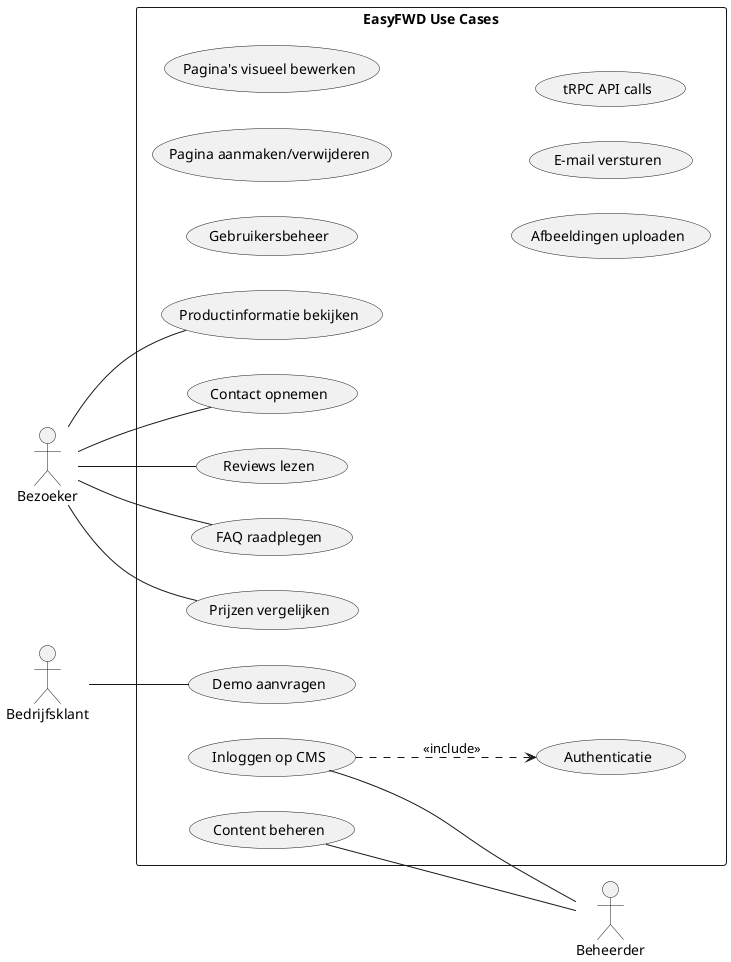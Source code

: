 @startuml use_case_diagram
left to right direction
skinparam packageStyle rectangle

' Actoren links
actor Bezoeker
actor Bedrijfsklant

' Systeem met use cases
rectangle "EasyFWD Use Cases" {
  (Productinformatie bekijken) as UC_ViewProductInfo
  (Demo aanvragen) as UC_RequestDemo
  (Contact opnemen) as UC_Contact
  (Reviews lezen) as UC_ReadReviews
  (FAQ raadplegen) as UC_ConsultFAQ
  (Prijzen vergelijken) as UC_ComparePrices
  (Inloggen op CMS) as UC_LoginCMS
  (Content beheren) as UC_ManageContent
  (Gebruikersbeheer) as UC_UserMgmt
  (Pagina aanmaken/verwijderen) as UC_CreateDeletePage
  (Pagina's visueel bewerken) as UC_EditPages
  (Afbeeldingen uploaden) as UC_UploadImages
  (Authenticatie) as UC_Auth
  (E-mail versturen) as UC_SendEmail
  (tRPC API calls) as UC_TRPC
}

' Actor rechts
actor Beheerder

' Relaties links
Bezoeker -- UC_ViewProductInfo
Bezoeker -- UC_Contact
Bezoeker -- UC_ReadReviews
Bezoeker -- UC_ConsultFAQ
Bezoeker -- UC_ComparePrices
Bedrijfsklant -- UC_RequestDemo

' Relaties rechts (beheerder)
UC_LoginCMS -- Beheerder
UC_ManageContent -- Beheerder
' UC_UserMgmt -- Beheerder
' UC_UploadImages -- Beheerder
' UC_EditPages -- Beheerder
' UC_CreateDeletePage -- Beheerder


' Relaties tussen beheer-use cases
UC_LoginCMS ..> UC_Auth : <<include>>
' UC_ManageContent ..> UC_TRPC : <<include>>
' UC_ManageContent ..> UC_CreateDeletePage : <<include>>
' UC_ManageContent ..> UC_EditPages : <<include>>
' UC_ManageContent ..> UC_UploadImages : <<include>>
' UC_UserMgmt ..> UC_Auth : <<include>>

' ' Relaties tussen use cases
' UC_RequestDemo .> UC_Contact : <<include>>\n(optie: bedrijfsnaam)
' UC_Contact .> UC_SendEmail : <<include>>
' UC_RequestDemo .> UC_SendEmail : <<include>>
' UC_ManageContent .> UC_UploadImages : <<extend>>\n(afbeeldingen toevoegen)
' UC_ManageContent .> UC_EditPages : <<extend>>\n(visuele editor)
' UC_ManageContent .> UC_CreateDeletePage : <<extend>>\n(pagina beheer)

@enduml